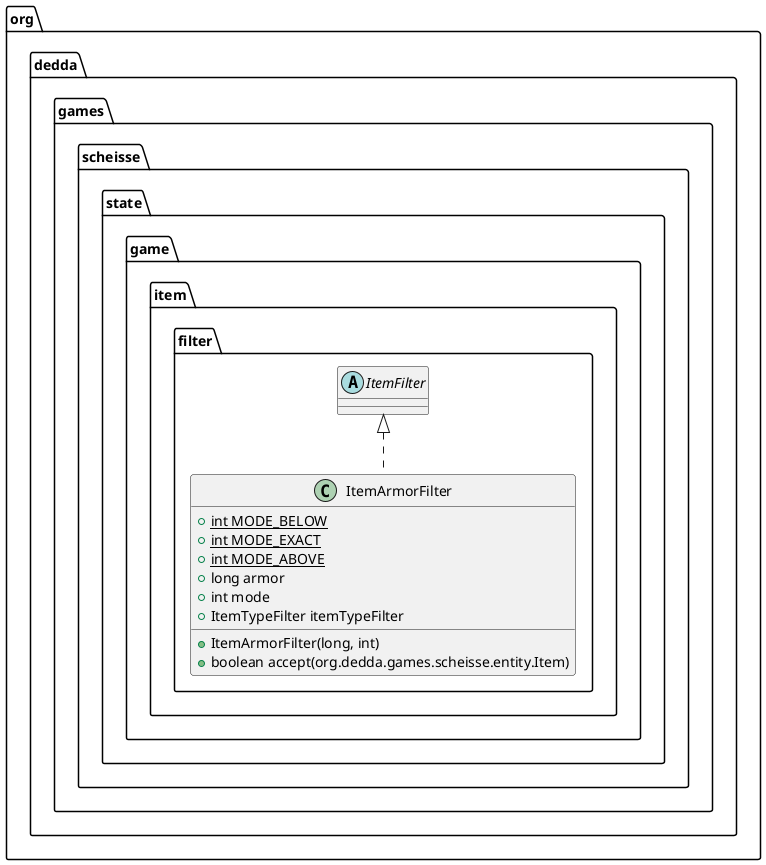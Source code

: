 @startuml
abstract class org.dedda.games.scheisse.state.game.item.filter.ItemFilter

class org.dedda.games.scheisse.state.game.item.filter.ItemArmorFilter{
    + {static} int MODE_BELOW
    + {static} int MODE_EXACT
    + {static} int MODE_ABOVE
    + long armor
    + int mode
    + ItemTypeFilter itemTypeFilter
    + ItemArmorFilter(long, int)
    + boolean accept(org.dedda.games.scheisse.entity.Item)
}

org.dedda.games.scheisse.state.game.item.filter.ItemFilter <|.. org.dedda.games.scheisse.state.game.item.filter.ItemArmorFilter
@enduml
